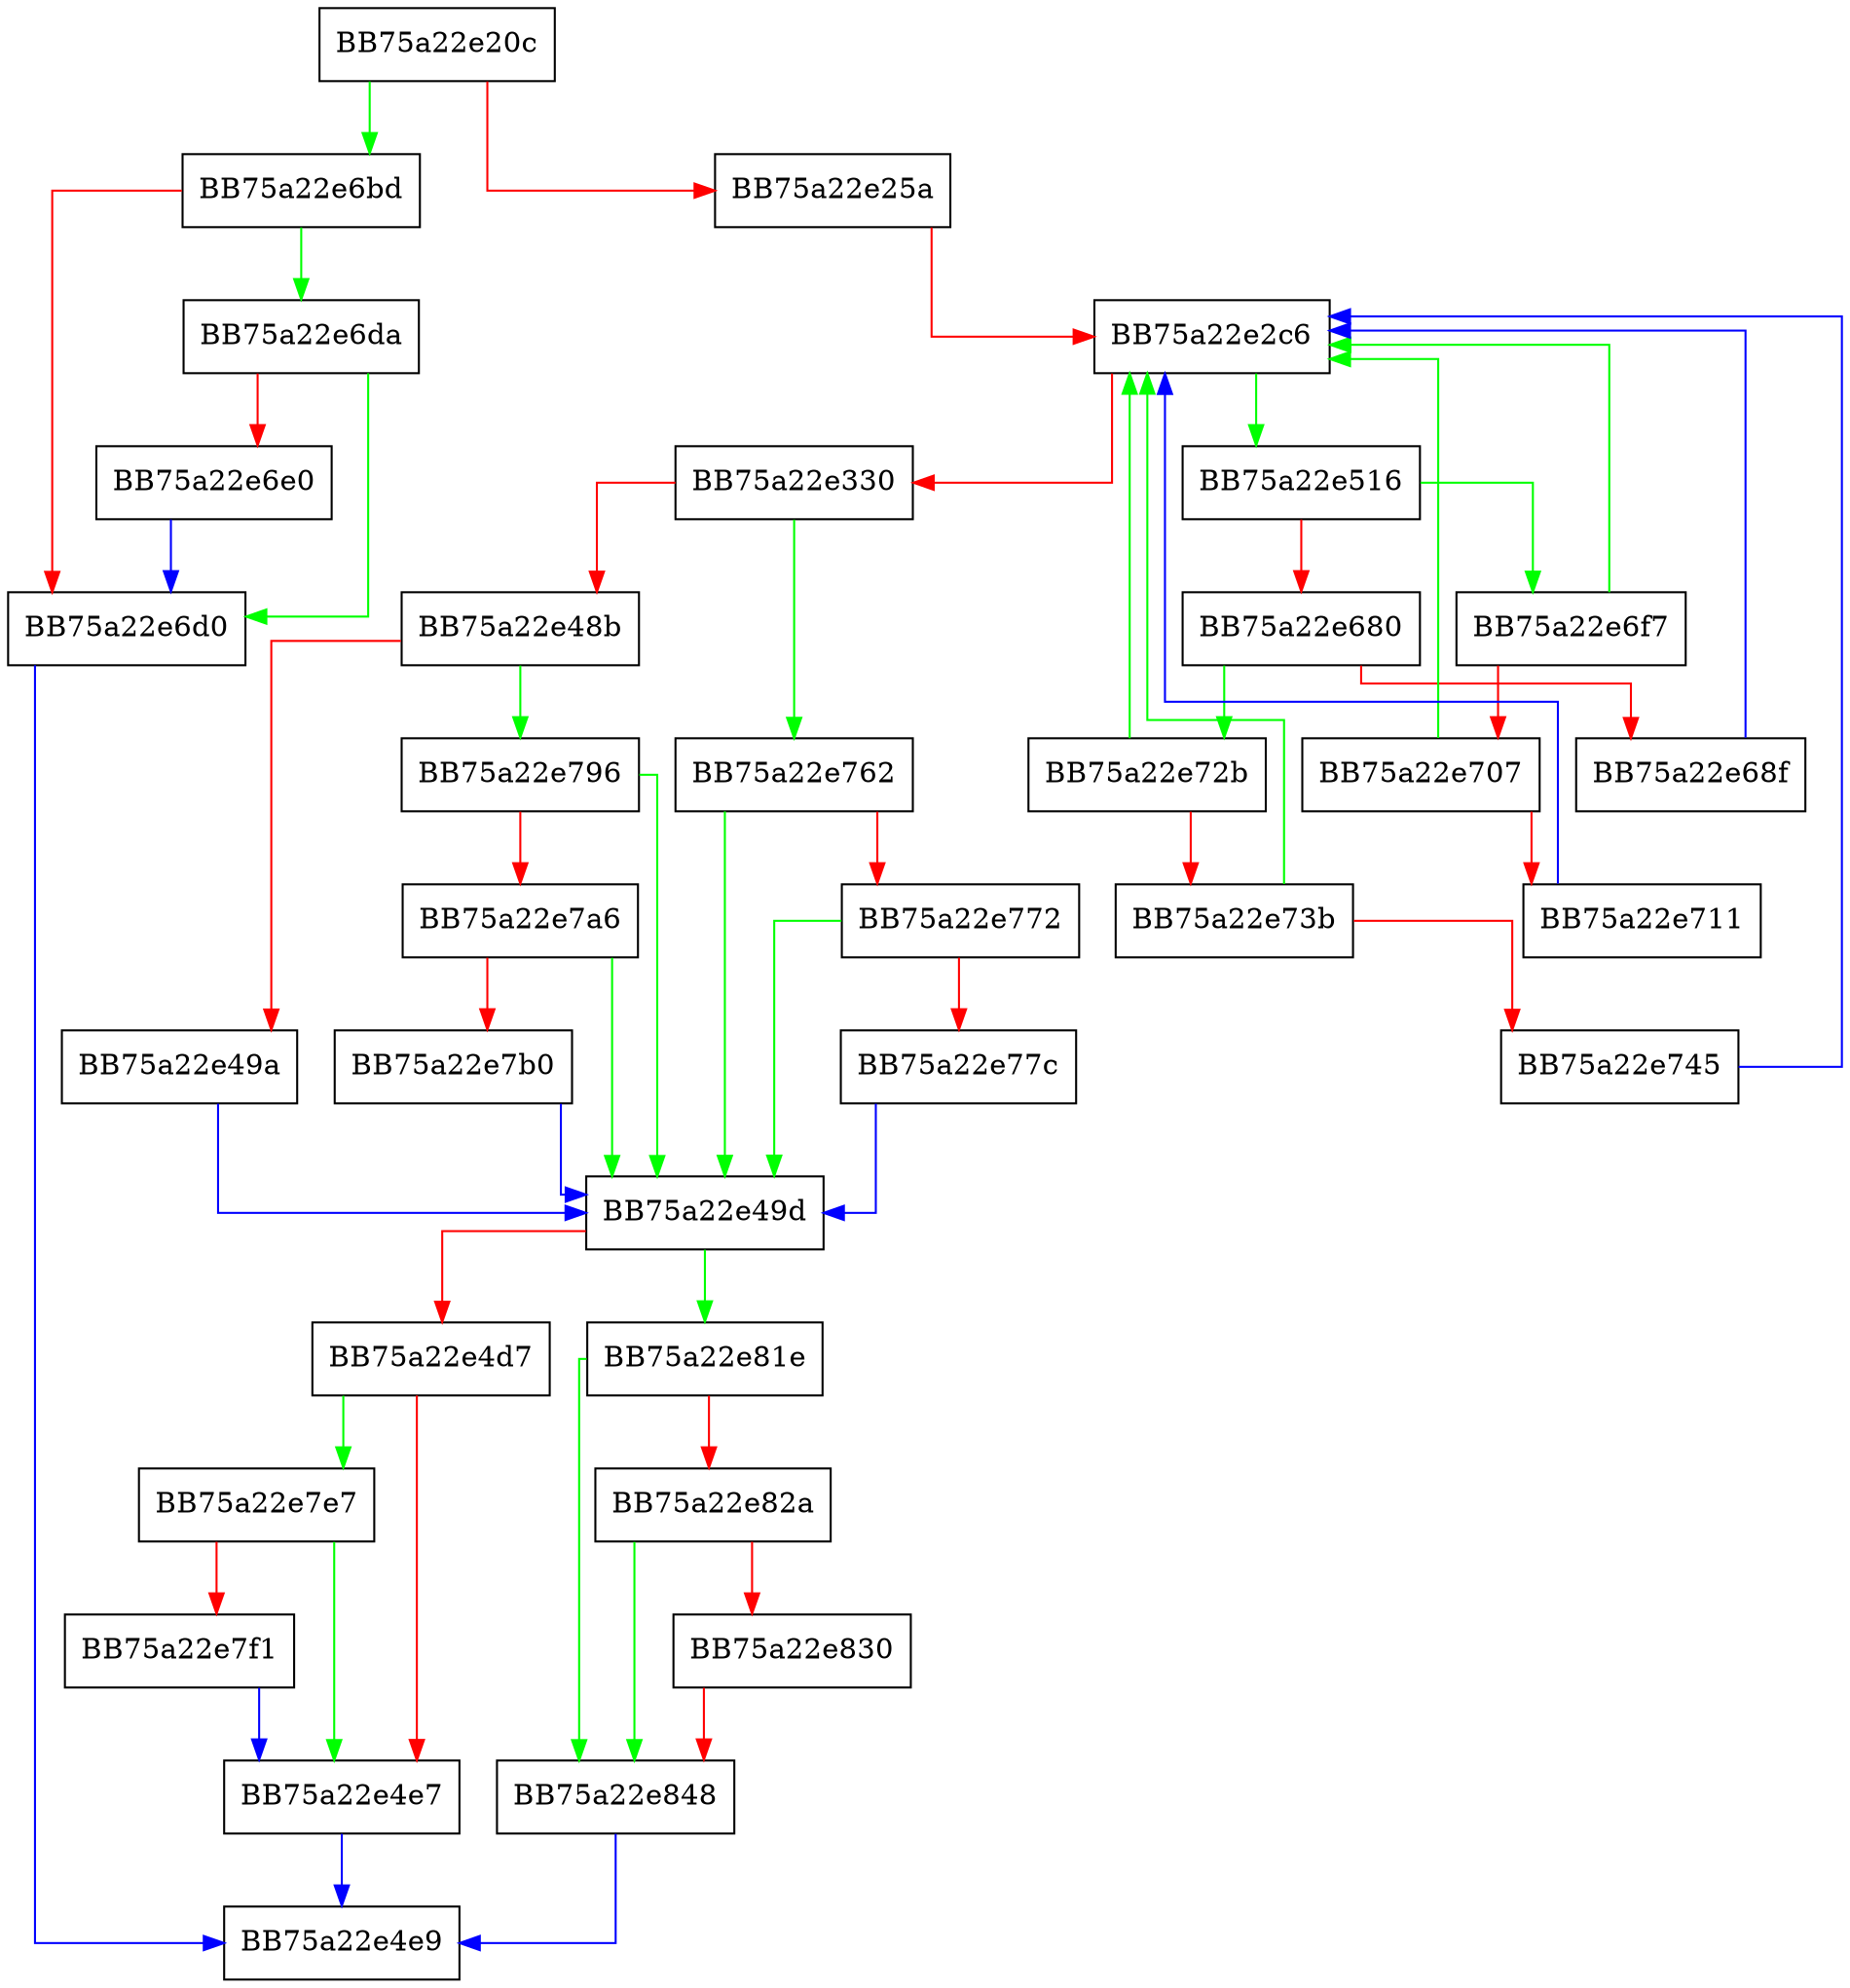 digraph GetFsHardeningFlagsFromName {
  node [shape="box"];
  graph [splines=ortho];
  BB75a22e20c -> BB75a22e6bd [color="green"];
  BB75a22e20c -> BB75a22e25a [color="red"];
  BB75a22e25a -> BB75a22e2c6 [color="red"];
  BB75a22e2c6 -> BB75a22e516 [color="green"];
  BB75a22e2c6 -> BB75a22e330 [color="red"];
  BB75a22e330 -> BB75a22e762 [color="green"];
  BB75a22e330 -> BB75a22e48b [color="red"];
  BB75a22e48b -> BB75a22e796 [color="green"];
  BB75a22e48b -> BB75a22e49a [color="red"];
  BB75a22e49a -> BB75a22e49d [color="blue"];
  BB75a22e49d -> BB75a22e81e [color="green"];
  BB75a22e49d -> BB75a22e4d7 [color="red"];
  BB75a22e4d7 -> BB75a22e7e7 [color="green"];
  BB75a22e4d7 -> BB75a22e4e7 [color="red"];
  BB75a22e4e7 -> BB75a22e4e9 [color="blue"];
  BB75a22e516 -> BB75a22e6f7 [color="green"];
  BB75a22e516 -> BB75a22e680 [color="red"];
  BB75a22e680 -> BB75a22e72b [color="green"];
  BB75a22e680 -> BB75a22e68f [color="red"];
  BB75a22e68f -> BB75a22e2c6 [color="blue"];
  BB75a22e6bd -> BB75a22e6da [color="green"];
  BB75a22e6bd -> BB75a22e6d0 [color="red"];
  BB75a22e6d0 -> BB75a22e4e9 [color="blue"];
  BB75a22e6da -> BB75a22e6d0 [color="green"];
  BB75a22e6da -> BB75a22e6e0 [color="red"];
  BB75a22e6e0 -> BB75a22e6d0 [color="blue"];
  BB75a22e6f7 -> BB75a22e2c6 [color="green"];
  BB75a22e6f7 -> BB75a22e707 [color="red"];
  BB75a22e707 -> BB75a22e2c6 [color="green"];
  BB75a22e707 -> BB75a22e711 [color="red"];
  BB75a22e711 -> BB75a22e2c6 [color="blue"];
  BB75a22e72b -> BB75a22e2c6 [color="green"];
  BB75a22e72b -> BB75a22e73b [color="red"];
  BB75a22e73b -> BB75a22e2c6 [color="green"];
  BB75a22e73b -> BB75a22e745 [color="red"];
  BB75a22e745 -> BB75a22e2c6 [color="blue"];
  BB75a22e762 -> BB75a22e49d [color="green"];
  BB75a22e762 -> BB75a22e772 [color="red"];
  BB75a22e772 -> BB75a22e49d [color="green"];
  BB75a22e772 -> BB75a22e77c [color="red"];
  BB75a22e77c -> BB75a22e49d [color="blue"];
  BB75a22e796 -> BB75a22e49d [color="green"];
  BB75a22e796 -> BB75a22e7a6 [color="red"];
  BB75a22e7a6 -> BB75a22e49d [color="green"];
  BB75a22e7a6 -> BB75a22e7b0 [color="red"];
  BB75a22e7b0 -> BB75a22e49d [color="blue"];
  BB75a22e7e7 -> BB75a22e4e7 [color="green"];
  BB75a22e7e7 -> BB75a22e7f1 [color="red"];
  BB75a22e7f1 -> BB75a22e4e7 [color="blue"];
  BB75a22e81e -> BB75a22e848 [color="green"];
  BB75a22e81e -> BB75a22e82a [color="red"];
  BB75a22e82a -> BB75a22e848 [color="green"];
  BB75a22e82a -> BB75a22e830 [color="red"];
  BB75a22e830 -> BB75a22e848 [color="red"];
  BB75a22e848 -> BB75a22e4e9 [color="blue"];
}